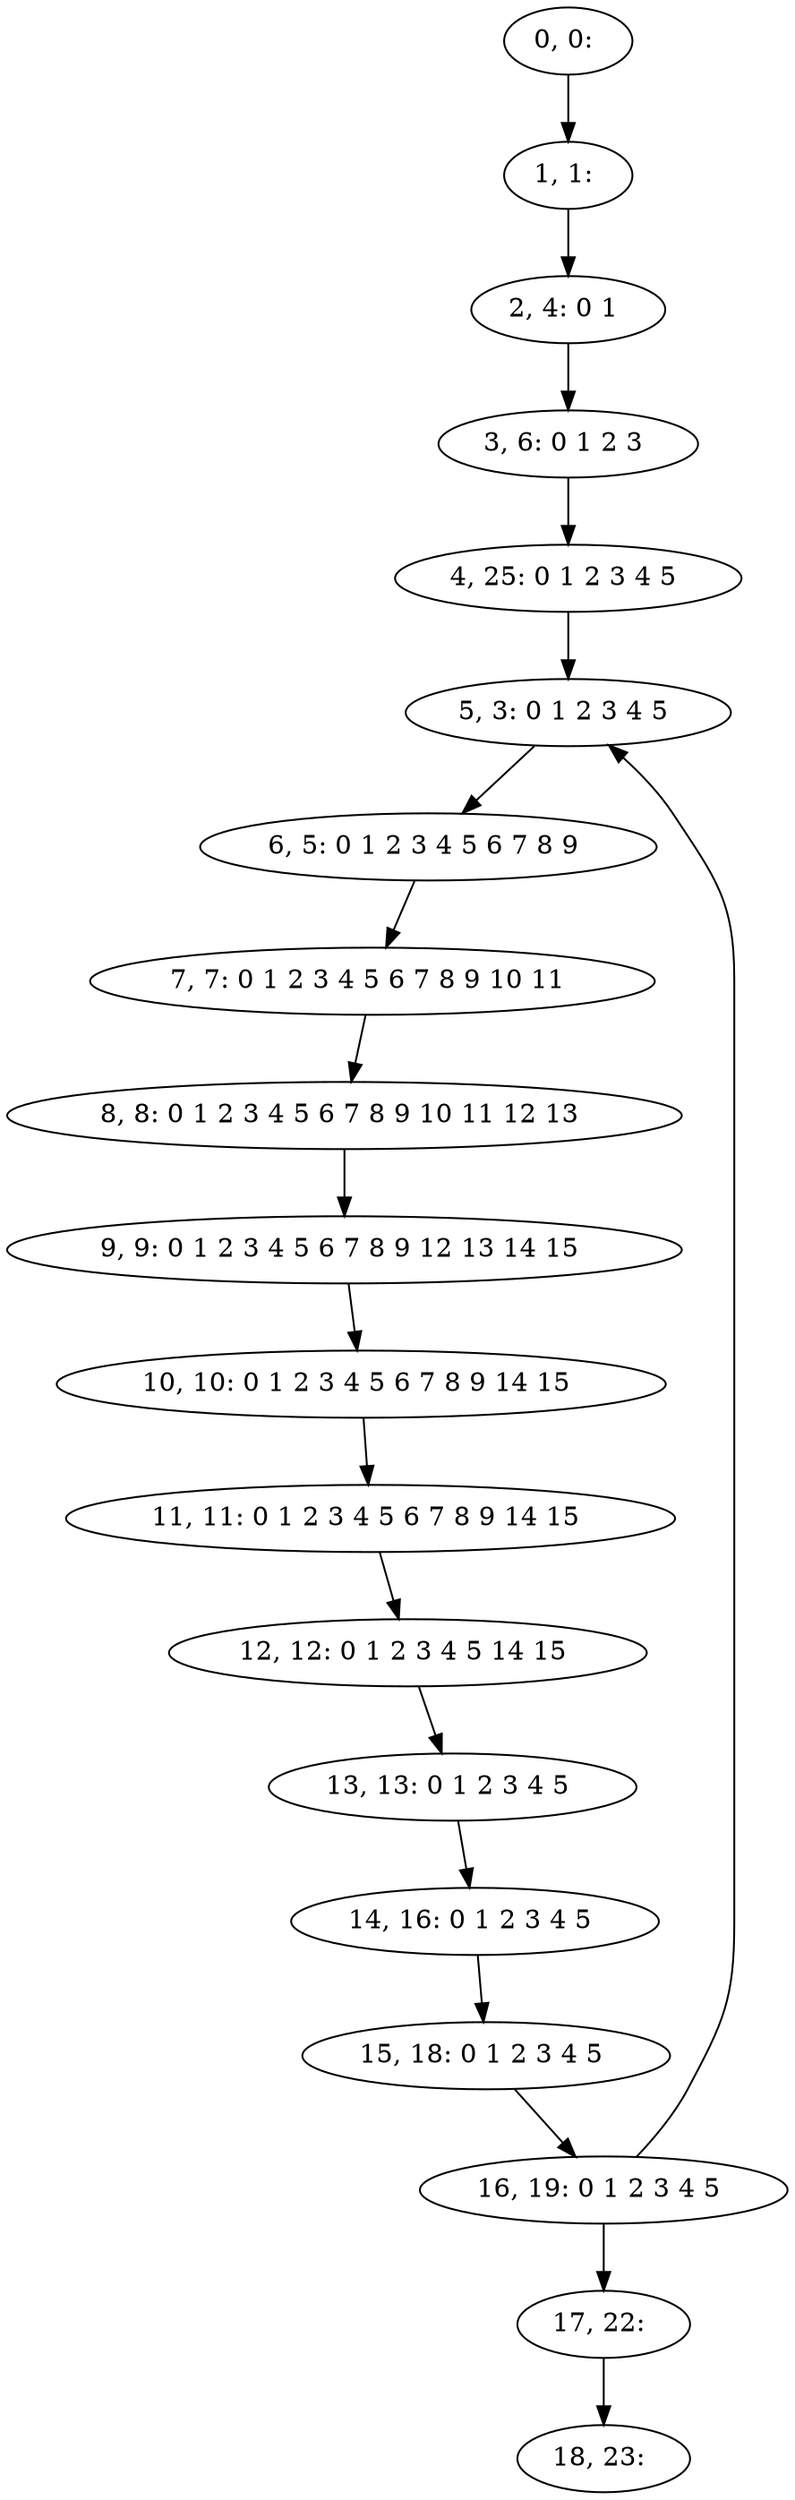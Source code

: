 digraph G {
0[label="0, 0: "];
1[label="1, 1: "];
2[label="2, 4: 0 1 "];
3[label="3, 6: 0 1 2 3 "];
4[label="4, 25: 0 1 2 3 4 5 "];
5[label="5, 3: 0 1 2 3 4 5 "];
6[label="6, 5: 0 1 2 3 4 5 6 7 8 9 "];
7[label="7, 7: 0 1 2 3 4 5 6 7 8 9 10 11 "];
8[label="8, 8: 0 1 2 3 4 5 6 7 8 9 10 11 12 13 "];
9[label="9, 9: 0 1 2 3 4 5 6 7 8 9 12 13 14 15 "];
10[label="10, 10: 0 1 2 3 4 5 6 7 8 9 14 15 "];
11[label="11, 11: 0 1 2 3 4 5 6 7 8 9 14 15 "];
12[label="12, 12: 0 1 2 3 4 5 14 15 "];
13[label="13, 13: 0 1 2 3 4 5 "];
14[label="14, 16: 0 1 2 3 4 5 "];
15[label="15, 18: 0 1 2 3 4 5 "];
16[label="16, 19: 0 1 2 3 4 5 "];
17[label="17, 22: "];
18[label="18, 23: "];
0->1 ;
1->2 ;
2->3 ;
3->4 ;
4->5 ;
5->6 ;
6->7 ;
7->8 ;
8->9 ;
9->10 ;
10->11 ;
11->12 ;
12->13 ;
13->14 ;
14->15 ;
15->16 ;
16->17 ;
16->5 ;
17->18 ;
}
